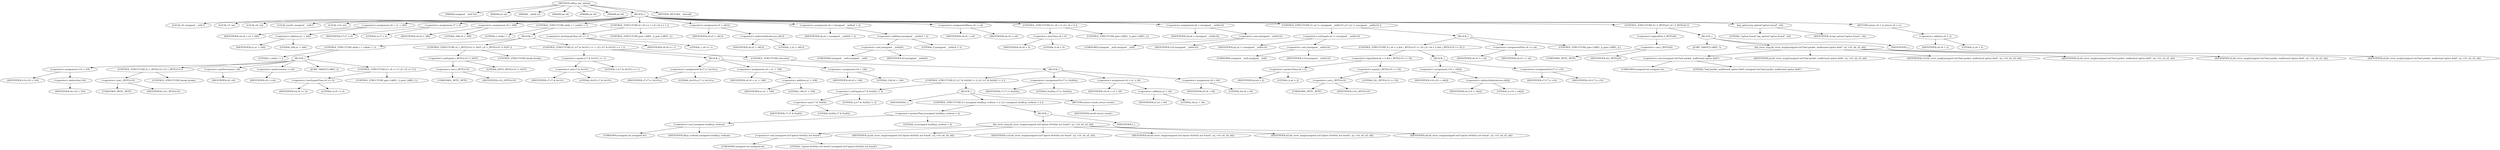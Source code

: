 digraph udhcp_get_option {  
"1000106" [label = "(METHOD,udhcp_get_option)" ]
"1000107" [label = "(PARAM,unsigned __int8 *a1)" ]
"1000108" [label = "(PARAM,int a2)" ]
"1000109" [label = "(PARAM,__int64 a3)" ]
"1000110" [label = "(PARAM,int a4)" ]
"1000111" [label = "(PARAM,int a5)" ]
"1000112" [label = "(PARAM,int a6)" ]
"1000113" [label = "(BLOCK,,)" ]
"1000114" [label = "(LOCAL,v6: unsigned __int8 *)" ]
"1000115" [label = "(LOCAL,v7: int)" ]
"1000116" [label = "(LOCAL,v8: int)" ]
"1000117" [label = "(LOCAL,result: unsigned __int8 *)" ]
"1000118" [label = "(LOCAL,v10: int)" ]
"1000119" [label = "(<operator>.assignment,v6 = a1 + 240)" ]
"1000120" [label = "(IDENTIFIER,v6,v6 = a1 + 240)" ]
"1000121" [label = "(<operator>.addition,a1 + 240)" ]
"1000122" [label = "(IDENTIFIER,a1,a1 + 240)" ]
"1000123" [label = "(LITERAL,240,a1 + 240)" ]
"1000124" [label = "(<operator>.assignment,v7 = 0)" ]
"1000125" [label = "(IDENTIFIER,v7,v7 = 0)" ]
"1000126" [label = "(LITERAL,0,v7 = 0)" ]
"1000127" [label = "(<operator>.assignment,v8 = 388)" ]
"1000128" [label = "(IDENTIFIER,v8,v8 = 388)" ]
"1000129" [label = "(LITERAL,388,v8 = 388)" ]
"1000130" [label = "(CONTROL_STRUCTURE,while ( 1 ),while ( 1 ))" ]
"1000131" [label = "(LITERAL,1,while ( 1 ))" ]
"1000132" [label = "(BLOCK,,)" ]
"1000133" [label = "(CONTROL_STRUCTURE,while ( 1 ),while ( 1 ))" ]
"1000134" [label = "(LITERAL,1,while ( 1 ))" ]
"1000135" [label = "(BLOCK,,)" ]
"1000136" [label = "(<operator>.assignment,v10 = *v6)" ]
"1000137" [label = "(IDENTIFIER,v10,v10 = *v6)" ]
"1000138" [label = "(<operator>.indirection,*v6)" ]
"1000139" [label = "(IDENTIFIER,v6,v10 = *v6)" ]
"1000140" [label = "(CONTROL_STRUCTURE,if ( (_BYTE)v10 ),if ( (_BYTE)v10 ))" ]
"1000141" [label = "(<operator>.cast,(_BYTE)v10)" ]
"1000142" [label = "(UNKNOWN,_BYTE,_BYTE)" ]
"1000143" [label = "(IDENTIFIER,v10,(_BYTE)v10)" ]
"1000144" [label = "(CONTROL_STRUCTURE,break;,break;)" ]
"1000145" [label = "(<operator>.preDecrement,--v8)" ]
"1000146" [label = "(IDENTIFIER,v8,--v8)" ]
"1000147" [label = "(<operator>.preIncrement,++v6)" ]
"1000148" [label = "(IDENTIFIER,v6,++v6)" ]
"1000149" [label = "(JUMP_TARGET,LABEL_2)" ]
"1000150" [label = "(CONTROL_STRUCTURE,if ( v8 <= 0 ),if ( v8 <= 0 ))" ]
"1000151" [label = "(<operator>.lessEqualsThan,v8 <= 0)" ]
"1000152" [label = "(IDENTIFIER,v8,v8 <= 0)" ]
"1000153" [label = "(LITERAL,0,v8 <= 0)" ]
"1000154" [label = "(CONTROL_STRUCTURE,goto LABEL_3;,goto LABEL_3;)" ]
"1000155" [label = "(CONTROL_STRUCTURE,if ( (_BYTE)v10 != 0xFF ),if ( (_BYTE)v10 != 0xFF ))" ]
"1000156" [label = "(<operator>.notEquals,(_BYTE)v10 != 0xFF)" ]
"1000157" [label = "(<operator>.cast,(_BYTE)v10)" ]
"1000158" [label = "(UNKNOWN,_BYTE,_BYTE)" ]
"1000159" [label = "(IDENTIFIER,v10,(_BYTE)v10)" ]
"1000160" [label = "(LITERAL,0xFF,(_BYTE)v10 != 0xFF)" ]
"1000161" [label = "(CONTROL_STRUCTURE,break;,break;)" ]
"1000162" [label = "(CONTROL_STRUCTURE,if ( (v7 & 0x101) == 1 ),if ( (v7 & 0x101) == 1 ))" ]
"1000163" [label = "(<operator>.equals,(v7 & 0x101) == 1)" ]
"1000164" [label = "(<operator>.and,v7 & 0x101)" ]
"1000165" [label = "(IDENTIFIER,v7,v7 & 0x101)" ]
"1000166" [label = "(LITERAL,0x101,v7 & 0x101)" ]
"1000167" [label = "(LITERAL,1,(v7 & 0x101) == 1)" ]
"1000168" [label = "(BLOCK,,)" ]
"1000169" [label = "(<operators>.assignmentOr,v7 |= 0x101u)" ]
"1000170" [label = "(IDENTIFIER,v7,v7 |= 0x101u)" ]
"1000171" [label = "(LITERAL,0x101u,v7 |= 0x101u)" ]
"1000172" [label = "(<operator>.assignment,v6 = a1 + 108)" ]
"1000173" [label = "(IDENTIFIER,v6,v6 = a1 + 108)" ]
"1000174" [label = "(<operator>.addition,a1 + 108)" ]
"1000175" [label = "(IDENTIFIER,a1,a1 + 108)" ]
"1000176" [label = "(LITERAL,108,a1 + 108)" ]
"1000177" [label = "(<operator>.assignment,v8 = 128)" ]
"1000178" [label = "(IDENTIFIER,v8,v8 = 128)" ]
"1000179" [label = "(LITERAL,128,v8 = 128)" ]
"1000180" [label = "(CONTROL_STRUCTURE,else,else)" ]
"1000181" [label = "(BLOCK,,)" ]
"1000182" [label = "(CONTROL_STRUCTURE,if ( (v7 & 0x202) != 2 ),if ( (v7 & 0x202) != 2 ))" ]
"1000183" [label = "(<operator>.notEquals,(v7 & 0x202) != 2)" ]
"1000184" [label = "(<operator>.and,v7 & 0x202)" ]
"1000185" [label = "(IDENTIFIER,v7,v7 & 0x202)" ]
"1000186" [label = "(LITERAL,0x202,v7 & 0x202)" ]
"1000187" [label = "(LITERAL,2,(v7 & 0x202) != 2)" ]
"1000188" [label = "(BLOCK,,)" ]
"1000189" [label = "(IDENTIFIER,L,)" ]
"1000190" [label = "(CONTROL_STRUCTURE,if ( (unsigned int)dhcp_verbose > 2 ),if ( (unsigned int)dhcp_verbose > 2 ))" ]
"1000191" [label = "(<operator>.greaterThan,(unsigned int)dhcp_verbose > 2)" ]
"1000192" [label = "(<operator>.cast,(unsigned int)dhcp_verbose)" ]
"1000193" [label = "(UNKNOWN,unsigned int,unsigned int)" ]
"1000194" [label = "(IDENTIFIER,dhcp_verbose,(unsigned int)dhcp_verbose)" ]
"1000195" [label = "(LITERAL,2,(unsigned int)dhcp_verbose > 2)" ]
"1000196" [label = "(BLOCK,,)" ]
"1000197" [label = "(bb_error_msg,bb_error_msg((unsigned int)\"option 0x%02x not found\", a2, v10, a4, a5, a6))" ]
"1000198" [label = "(<operator>.cast,(unsigned int)\"option 0x%02x not found\")" ]
"1000199" [label = "(UNKNOWN,unsigned int,unsigned int)" ]
"1000200" [label = "(LITERAL,\"option 0x%02x not found\",(unsigned int)\"option 0x%02x not found\")" ]
"1000201" [label = "(IDENTIFIER,a2,bb_error_msg((unsigned int)\"option 0x%02x not found\", a2, v10, a4, a5, a6))" ]
"1000202" [label = "(IDENTIFIER,v10,bb_error_msg((unsigned int)\"option 0x%02x not found\", a2, v10, a4, a5, a6))" ]
"1000203" [label = "(IDENTIFIER,a4,bb_error_msg((unsigned int)\"option 0x%02x not found\", a2, v10, a4, a5, a6))" ]
"1000204" [label = "(IDENTIFIER,a5,bb_error_msg((unsigned int)\"option 0x%02x not found\", a2, v10, a4, a5, a6))" ]
"1000205" [label = "(IDENTIFIER,a6,bb_error_msg((unsigned int)\"option 0x%02x not found\", a2, v10, a4, a5, a6))" ]
"1000206" [label = "(IDENTIFIER,L,)" ]
"1000207" [label = "(RETURN,return result;,return result;)" ]
"1000208" [label = "(IDENTIFIER,result,return result;)" ]
"1000209" [label = "(<operators>.assignmentOr,v7 |= 0x202u)" ]
"1000210" [label = "(IDENTIFIER,v7,v7 |= 0x202u)" ]
"1000211" [label = "(LITERAL,0x202u,v7 |= 0x202u)" ]
"1000212" [label = "(<operator>.assignment,v6 = a1 + 44)" ]
"1000213" [label = "(IDENTIFIER,v6,v6 = a1 + 44)" ]
"1000214" [label = "(<operator>.addition,a1 + 44)" ]
"1000215" [label = "(IDENTIFIER,a1,a1 + 44)" ]
"1000216" [label = "(LITERAL,44,a1 + 44)" ]
"1000217" [label = "(<operator>.assignment,v8 = 64)" ]
"1000218" [label = "(IDENTIFIER,v8,v8 = 64)" ]
"1000219" [label = "(LITERAL,64,v8 = 64)" ]
"1000220" [label = "(CONTROL_STRUCTURE,if ( v8 <= 1 ),if ( v8 <= 1 ))" ]
"1000221" [label = "(<operator>.lessEqualsThan,v8 <= 1)" ]
"1000222" [label = "(IDENTIFIER,v8,v8 <= 1)" ]
"1000223" [label = "(LITERAL,1,v8 <= 1)" ]
"1000224" [label = "(CONTROL_STRUCTURE,goto LABEL_3;,goto LABEL_3;)" ]
"1000225" [label = "(<operator>.assignment,a5 = v6[1])" ]
"1000226" [label = "(IDENTIFIER,a5,a5 = v6[1])" ]
"1000227" [label = "(<operator>.indirectIndexAccess,v6[1])" ]
"1000228" [label = "(IDENTIFIER,v6,a5 = v6[1])" ]
"1000229" [label = "(LITERAL,1,a5 = v6[1])" ]
"1000230" [label = "(<operator>.assignment,a4 = (unsigned __int8)a5 + 2)" ]
"1000231" [label = "(IDENTIFIER,a4,a4 = (unsigned __int8)a5 + 2)" ]
"1000232" [label = "(<operator>.addition,(unsigned __int8)a5 + 2)" ]
"1000233" [label = "(<operator>.cast,(unsigned __int8)a5)" ]
"1000234" [label = "(UNKNOWN,unsigned __int8,unsigned __int8)" ]
"1000235" [label = "(IDENTIFIER,a5,(unsigned __int8)a5)" ]
"1000236" [label = "(LITERAL,2,(unsigned __int8)a5 + 2)" ]
"1000237" [label = "(<operator>.assignmentMinus,v8 -= a4)" ]
"1000238" [label = "(IDENTIFIER,v8,v8 -= a4)" ]
"1000239" [label = "(IDENTIFIER,a4,v8 -= a4)" ]
"1000240" [label = "(CONTROL_STRUCTURE,if ( v8 < 0 ),if ( v8 < 0 ))" ]
"1000241" [label = "(<operator>.lessThan,v8 < 0)" ]
"1000242" [label = "(IDENTIFIER,v8,v8 < 0)" ]
"1000243" [label = "(LITERAL,0,v8 < 0)" ]
"1000244" [label = "(CONTROL_STRUCTURE,goto LABEL_3;,goto LABEL_3;)" ]
"1000245" [label = "(<operator>.assignment,a6 = (unsigned __int8)v10)" ]
"1000246" [label = "(IDENTIFIER,a6,a6 = (unsigned __int8)v10)" ]
"1000247" [label = "(<operator>.cast,(unsigned __int8)v10)" ]
"1000248" [label = "(UNKNOWN,unsigned __int8,unsigned __int8)" ]
"1000249" [label = "(IDENTIFIER,v10,(unsigned __int8)v10)" ]
"1000250" [label = "(CONTROL_STRUCTURE,if ( a2 != (unsigned __int8)v10 ),if ( a2 != (unsigned __int8)v10 ))" ]
"1000251" [label = "(<operator>.notEquals,a2 != (unsigned __int8)v10)" ]
"1000252" [label = "(IDENTIFIER,a2,a2 != (unsigned __int8)v10)" ]
"1000253" [label = "(<operator>.cast,(unsigned __int8)v10)" ]
"1000254" [label = "(UNKNOWN,unsigned __int8,unsigned __int8)" ]
"1000255" [label = "(IDENTIFIER,v10,(unsigned __int8)v10)" ]
"1000256" [label = "(BLOCK,,)" ]
"1000257" [label = "(CONTROL_STRUCTURE,if ( a4 > 2 && (_BYTE)v10 == 52 ),if ( a4 > 2 && (_BYTE)v10 == 52 ))" ]
"1000258" [label = "(<operator>.logicalAnd,a4 > 2 && (_BYTE)v10 == 52)" ]
"1000259" [label = "(<operator>.greaterThan,a4 > 2)" ]
"1000260" [label = "(IDENTIFIER,a4,a4 > 2)" ]
"1000261" [label = "(LITERAL,2,a4 > 2)" ]
"1000262" [label = "(<operator>.equals,(_BYTE)v10 == 52)" ]
"1000263" [label = "(<operator>.cast,(_BYTE)v10)" ]
"1000264" [label = "(UNKNOWN,_BYTE,_BYTE)" ]
"1000265" [label = "(IDENTIFIER,v10,(_BYTE)v10)" ]
"1000266" [label = "(LITERAL,52,(_BYTE)v10 == 52)" ]
"1000267" [label = "(BLOCK,,)" ]
"1000268" [label = "(<operator>.assignment,v10 = v6[2])" ]
"1000269" [label = "(IDENTIFIER,v10,v10 = v6[2])" ]
"1000270" [label = "(<operator>.indirectIndexAccess,v6[2])" ]
"1000271" [label = "(IDENTIFIER,v6,v10 = v6[2])" ]
"1000272" [label = "(LITERAL,2,v10 = v6[2])" ]
"1000273" [label = "(<operators>.assignmentOr,v7 |= v10)" ]
"1000274" [label = "(IDENTIFIER,v7,v7 |= v10)" ]
"1000275" [label = "(IDENTIFIER,v10,v7 |= v10)" ]
"1000276" [label = "(<operator>.assignmentPlus,v6 += a4)" ]
"1000277" [label = "(IDENTIFIER,v6,v6 += a4)" ]
"1000278" [label = "(IDENTIFIER,a4,v6 += a4)" ]
"1000279" [label = "(CONTROL_STRUCTURE,goto LABEL_2;,goto LABEL_2;)" ]
"1000280" [label = "(CONTROL_STRUCTURE,if ( !(_BYTE)a5 ),if ( !(_BYTE)a5 ))" ]
"1000281" [label = "(<operator>.logicalNot,!(_BYTE)a5)" ]
"1000282" [label = "(<operator>.cast,(_BYTE)a5)" ]
"1000283" [label = "(UNKNOWN,_BYTE,_BYTE)" ]
"1000284" [label = "(IDENTIFIER,a5,(_BYTE)a5)" ]
"1000285" [label = "(BLOCK,,)" ]
"1000286" [label = "(JUMP_TARGET,LABEL_3)" ]
"1000287" [label = "(bb_error_msg,bb_error_msg((unsigned int)\"bad packet, malformed option field\", a2, v10, a4, a5, a6))" ]
"1000288" [label = "(<operator>.cast,(unsigned int)\"bad packet, malformed option field\")" ]
"1000289" [label = "(UNKNOWN,unsigned int,unsigned int)" ]
"1000290" [label = "(LITERAL,\"bad packet, malformed option field\",(unsigned int)\"bad packet, malformed option field\")" ]
"1000291" [label = "(IDENTIFIER,a2,bb_error_msg((unsigned int)\"bad packet, malformed option field\", a2, v10, a4, a5, a6))" ]
"1000292" [label = "(IDENTIFIER,v10,bb_error_msg((unsigned int)\"bad packet, malformed option field\", a2, v10, a4, a5, a6))" ]
"1000293" [label = "(IDENTIFIER,a4,bb_error_msg((unsigned int)\"bad packet, malformed option field\", a2, v10, a4, a5, a6))" ]
"1000294" [label = "(IDENTIFIER,a5,bb_error_msg((unsigned int)\"bad packet, malformed option field\", a2, v10, a4, a5, a6))" ]
"1000295" [label = "(IDENTIFIER,a6,bb_error_msg((unsigned int)\"bad packet, malformed option field\", a2, v10, a4, a5, a6))" ]
"1000296" [label = "(IDENTIFIER,L,)" ]
"1000297" [label = "(log_option,log_option(\"option found\", v6))" ]
"1000298" [label = "(LITERAL,\"option found\",log_option(\"option found\", v6))" ]
"1000299" [label = "(IDENTIFIER,v6,log_option(\"option found\", v6))" ]
"1000300" [label = "(RETURN,return v6 + 2;,return v6 + 2;)" ]
"1000301" [label = "(<operator>.addition,v6 + 2)" ]
"1000302" [label = "(IDENTIFIER,v6,v6 + 2)" ]
"1000303" [label = "(LITERAL,2,v6 + 2)" ]
"1000304" [label = "(METHOD_RETURN,__fastcall)" ]
  "1000106" -> "1000107" 
  "1000106" -> "1000108" 
  "1000106" -> "1000109" 
  "1000106" -> "1000110" 
  "1000106" -> "1000111" 
  "1000106" -> "1000112" 
  "1000106" -> "1000113" 
  "1000106" -> "1000304" 
  "1000113" -> "1000114" 
  "1000113" -> "1000115" 
  "1000113" -> "1000116" 
  "1000113" -> "1000117" 
  "1000113" -> "1000118" 
  "1000113" -> "1000119" 
  "1000113" -> "1000124" 
  "1000113" -> "1000127" 
  "1000113" -> "1000130" 
  "1000113" -> "1000220" 
  "1000113" -> "1000225" 
  "1000113" -> "1000230" 
  "1000113" -> "1000237" 
  "1000113" -> "1000240" 
  "1000113" -> "1000245" 
  "1000113" -> "1000250" 
  "1000113" -> "1000280" 
  "1000113" -> "1000297" 
  "1000113" -> "1000300" 
  "1000119" -> "1000120" 
  "1000119" -> "1000121" 
  "1000121" -> "1000122" 
  "1000121" -> "1000123" 
  "1000124" -> "1000125" 
  "1000124" -> "1000126" 
  "1000127" -> "1000128" 
  "1000127" -> "1000129" 
  "1000130" -> "1000131" 
  "1000130" -> "1000132" 
  "1000132" -> "1000133" 
  "1000132" -> "1000155" 
  "1000132" -> "1000162" 
  "1000133" -> "1000134" 
  "1000133" -> "1000135" 
  "1000135" -> "1000136" 
  "1000135" -> "1000140" 
  "1000135" -> "1000145" 
  "1000135" -> "1000147" 
  "1000135" -> "1000149" 
  "1000135" -> "1000150" 
  "1000136" -> "1000137" 
  "1000136" -> "1000138" 
  "1000138" -> "1000139" 
  "1000140" -> "1000141" 
  "1000140" -> "1000144" 
  "1000141" -> "1000142" 
  "1000141" -> "1000143" 
  "1000145" -> "1000146" 
  "1000147" -> "1000148" 
  "1000150" -> "1000151" 
  "1000150" -> "1000154" 
  "1000151" -> "1000152" 
  "1000151" -> "1000153" 
  "1000155" -> "1000156" 
  "1000155" -> "1000161" 
  "1000156" -> "1000157" 
  "1000156" -> "1000160" 
  "1000157" -> "1000158" 
  "1000157" -> "1000159" 
  "1000162" -> "1000163" 
  "1000162" -> "1000168" 
  "1000162" -> "1000180" 
  "1000163" -> "1000164" 
  "1000163" -> "1000167" 
  "1000164" -> "1000165" 
  "1000164" -> "1000166" 
  "1000168" -> "1000169" 
  "1000168" -> "1000172" 
  "1000168" -> "1000177" 
  "1000169" -> "1000170" 
  "1000169" -> "1000171" 
  "1000172" -> "1000173" 
  "1000172" -> "1000174" 
  "1000174" -> "1000175" 
  "1000174" -> "1000176" 
  "1000177" -> "1000178" 
  "1000177" -> "1000179" 
  "1000180" -> "1000181" 
  "1000181" -> "1000182" 
  "1000181" -> "1000209" 
  "1000181" -> "1000212" 
  "1000181" -> "1000217" 
  "1000182" -> "1000183" 
  "1000182" -> "1000188" 
  "1000183" -> "1000184" 
  "1000183" -> "1000187" 
  "1000184" -> "1000185" 
  "1000184" -> "1000186" 
  "1000188" -> "1000189" 
  "1000188" -> "1000190" 
  "1000188" -> "1000207" 
  "1000190" -> "1000191" 
  "1000190" -> "1000196" 
  "1000191" -> "1000192" 
  "1000191" -> "1000195" 
  "1000192" -> "1000193" 
  "1000192" -> "1000194" 
  "1000196" -> "1000197" 
  "1000196" -> "1000206" 
  "1000197" -> "1000198" 
  "1000197" -> "1000201" 
  "1000197" -> "1000202" 
  "1000197" -> "1000203" 
  "1000197" -> "1000204" 
  "1000197" -> "1000205" 
  "1000198" -> "1000199" 
  "1000198" -> "1000200" 
  "1000207" -> "1000208" 
  "1000209" -> "1000210" 
  "1000209" -> "1000211" 
  "1000212" -> "1000213" 
  "1000212" -> "1000214" 
  "1000214" -> "1000215" 
  "1000214" -> "1000216" 
  "1000217" -> "1000218" 
  "1000217" -> "1000219" 
  "1000220" -> "1000221" 
  "1000220" -> "1000224" 
  "1000221" -> "1000222" 
  "1000221" -> "1000223" 
  "1000225" -> "1000226" 
  "1000225" -> "1000227" 
  "1000227" -> "1000228" 
  "1000227" -> "1000229" 
  "1000230" -> "1000231" 
  "1000230" -> "1000232" 
  "1000232" -> "1000233" 
  "1000232" -> "1000236" 
  "1000233" -> "1000234" 
  "1000233" -> "1000235" 
  "1000237" -> "1000238" 
  "1000237" -> "1000239" 
  "1000240" -> "1000241" 
  "1000240" -> "1000244" 
  "1000241" -> "1000242" 
  "1000241" -> "1000243" 
  "1000245" -> "1000246" 
  "1000245" -> "1000247" 
  "1000247" -> "1000248" 
  "1000247" -> "1000249" 
  "1000250" -> "1000251" 
  "1000250" -> "1000256" 
  "1000251" -> "1000252" 
  "1000251" -> "1000253" 
  "1000253" -> "1000254" 
  "1000253" -> "1000255" 
  "1000256" -> "1000257" 
  "1000256" -> "1000276" 
  "1000256" -> "1000279" 
  "1000257" -> "1000258" 
  "1000257" -> "1000267" 
  "1000258" -> "1000259" 
  "1000258" -> "1000262" 
  "1000259" -> "1000260" 
  "1000259" -> "1000261" 
  "1000262" -> "1000263" 
  "1000262" -> "1000266" 
  "1000263" -> "1000264" 
  "1000263" -> "1000265" 
  "1000267" -> "1000268" 
  "1000267" -> "1000273" 
  "1000268" -> "1000269" 
  "1000268" -> "1000270" 
  "1000270" -> "1000271" 
  "1000270" -> "1000272" 
  "1000273" -> "1000274" 
  "1000273" -> "1000275" 
  "1000276" -> "1000277" 
  "1000276" -> "1000278" 
  "1000280" -> "1000281" 
  "1000280" -> "1000285" 
  "1000281" -> "1000282" 
  "1000282" -> "1000283" 
  "1000282" -> "1000284" 
  "1000285" -> "1000286" 
  "1000285" -> "1000287" 
  "1000285" -> "1000296" 
  "1000287" -> "1000288" 
  "1000287" -> "1000291" 
  "1000287" -> "1000292" 
  "1000287" -> "1000293" 
  "1000287" -> "1000294" 
  "1000287" -> "1000295" 
  "1000288" -> "1000289" 
  "1000288" -> "1000290" 
  "1000297" -> "1000298" 
  "1000297" -> "1000299" 
  "1000300" -> "1000301" 
  "1000301" -> "1000302" 
  "1000301" -> "1000303" 
}
